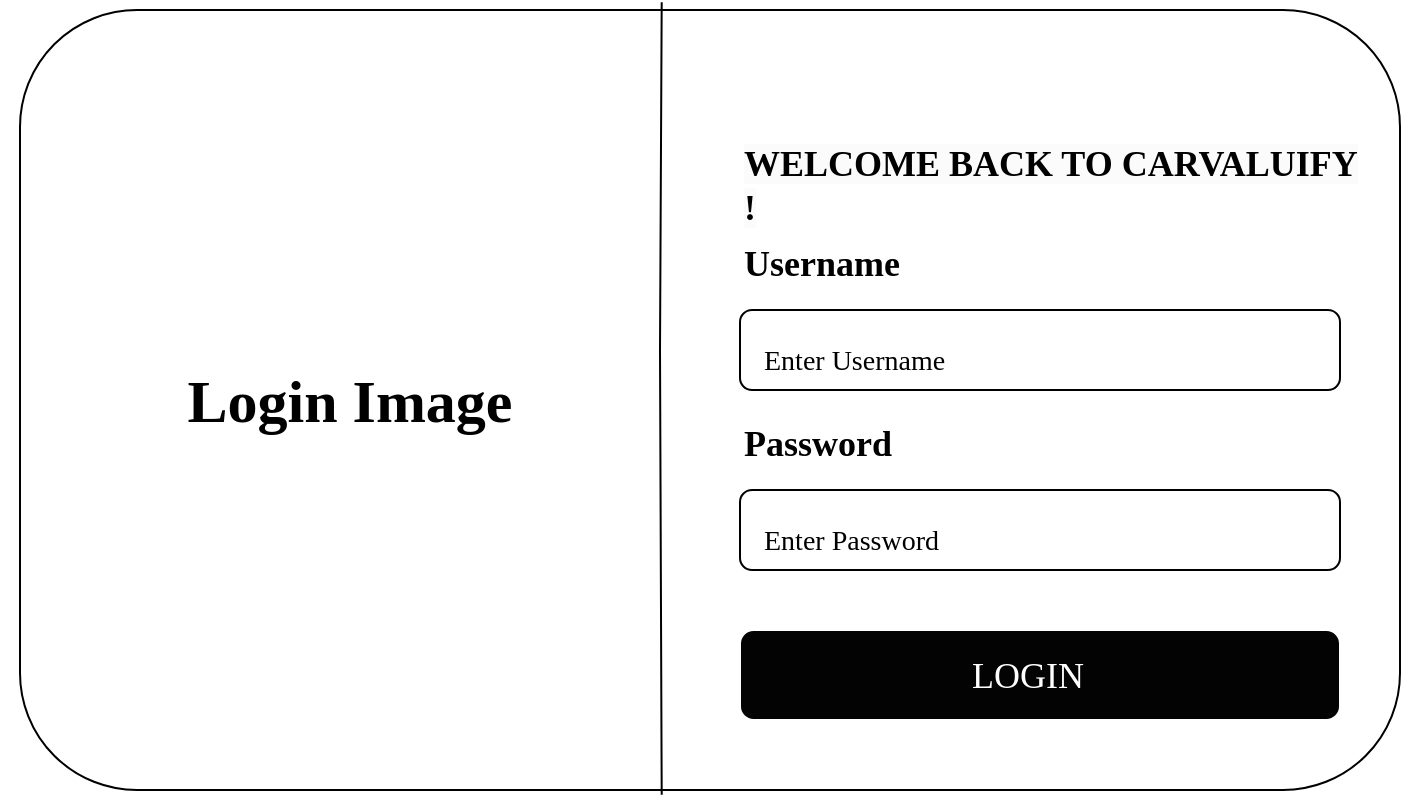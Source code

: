 <mxfile version="22.1.5" type="gitlab">
  <diagram name="Page-1" id="3IYmXb0VKKJfQ0NsXWT5">
    <mxGraphModel dx="1313" dy="668" grid="1" gridSize="10" guides="1" tooltips="1" connect="1" arrows="1" fold="1" page="1" pageScale="1" pageWidth="827" pageHeight="1169" math="0" shadow="0">
      <root>
        <mxCell id="0" />
        <mxCell id="1" parent="0" />
        <mxCell id="nUGxLOJDifpx9dQ1bJr7-1" value="" style="rounded=1;whiteSpace=wrap;html=1;" vertex="1" parent="1">
          <mxGeometry x="80" y="310" width="690" height="390" as="geometry" />
        </mxCell>
        <mxCell id="nUGxLOJDifpx9dQ1bJr7-2" value="" style="endArrow=none;html=1;rounded=0;entryX=0.465;entryY=-0.01;entryDx=0;entryDy=0;exitX=0.465;exitY=1.006;exitDx=0;exitDy=0;exitPerimeter=0;entryPerimeter=0;" edge="1" parent="1" source="nUGxLOJDifpx9dQ1bJr7-1" target="nUGxLOJDifpx9dQ1bJr7-1">
          <mxGeometry width="50" height="50" relative="1" as="geometry">
            <mxPoint x="390" y="580" as="sourcePoint" />
            <mxPoint x="440" y="530" as="targetPoint" />
            <Array as="points">
              <mxPoint x="400" y="480" />
            </Array>
          </mxGeometry>
        </mxCell>
        <mxCell id="nUGxLOJDifpx9dQ1bJr7-3" value="&lt;h4 style=&quot;border-color: var(--border-color);&quot;&gt;&lt;font face=&quot;Poppins&quot;&gt;&lt;span style=&quot;font-size: 30px;&quot;&gt;Login Image&lt;/span&gt;&lt;/font&gt;&lt;/h4&gt;" style="text;html=1;strokeColor=none;fillColor=none;align=center;verticalAlign=middle;whiteSpace=wrap;rounded=0;" vertex="1" parent="1">
          <mxGeometry x="70" y="490" width="350" height="30" as="geometry" />
        </mxCell>
        <mxCell id="nUGxLOJDifpx9dQ1bJr7-4" value="&lt;span style=&quot;color: rgb(0, 0, 0); font-family: Poppins; font-size: 18px; font-style: normal; font-variant-ligatures: normal; font-variant-caps: normal; letter-spacing: normal; orphans: 2; text-align: center; text-indent: 0px; text-transform: none; widows: 2; word-spacing: 0px; -webkit-text-stroke-width: 0px; background-color: rgb(251, 251, 251); text-decoration-thickness: initial; text-decoration-style: initial; text-decoration-color: initial; float: none; display: inline !important;&quot;&gt;WELCOME BACK TO CARVALUIFY !&lt;/span&gt;" style="text;whiteSpace=wrap;html=1;fontSize=18;fontStyle=1" vertex="1" parent="1">
          <mxGeometry x="440" y="370" width="310" height="120" as="geometry" />
        </mxCell>
        <mxCell id="nUGxLOJDifpx9dQ1bJr7-5" value="&lt;div style=&quot;text-align: center;&quot;&gt;&lt;span style=&quot;background-color: initial;&quot;&gt;&lt;font face=&quot;Poppins&quot;&gt;Username&lt;/font&gt;&lt;/span&gt;&lt;/div&gt;" style="text;whiteSpace=wrap;html=1;fontSize=18;fontStyle=1" vertex="1" parent="1">
          <mxGeometry x="440" y="420" width="310" height="50" as="geometry" />
        </mxCell>
        <mxCell id="nUGxLOJDifpx9dQ1bJr7-6" value="" style="rounded=1;whiteSpace=wrap;html=1;" vertex="1" parent="1">
          <mxGeometry x="440" y="460" width="300" height="40" as="geometry" />
        </mxCell>
        <mxCell id="nUGxLOJDifpx9dQ1bJr7-7" value="&lt;div style=&quot;text-align: center; font-size: 14px;&quot;&gt;&lt;span style=&quot;background-color: initial; font-size: 14px;&quot;&gt;&lt;font face=&quot;Poppins&quot; style=&quot;font-size: 14px;&quot;&gt;Enter Username&lt;/font&gt;&lt;/span&gt;&lt;/div&gt;" style="text;whiteSpace=wrap;html=1;fontSize=14;fontStyle=0" vertex="1" parent="1">
          <mxGeometry x="450" y="470" width="310" height="50" as="geometry" />
        </mxCell>
        <mxCell id="nUGxLOJDifpx9dQ1bJr7-8" value="&lt;div style=&quot;text-align: center;&quot;&gt;&lt;span style=&quot;background-color: initial;&quot;&gt;&lt;font face=&quot;Poppins&quot;&gt;Password&lt;/font&gt;&lt;/span&gt;&lt;/div&gt;" style="text;whiteSpace=wrap;html=1;fontSize=18;fontStyle=1" vertex="1" parent="1">
          <mxGeometry x="440" y="510" width="310" height="50" as="geometry" />
        </mxCell>
        <mxCell id="nUGxLOJDifpx9dQ1bJr7-9" value="" style="rounded=1;whiteSpace=wrap;html=1;" vertex="1" parent="1">
          <mxGeometry x="440" y="550" width="300" height="40" as="geometry" />
        </mxCell>
        <mxCell id="nUGxLOJDifpx9dQ1bJr7-10" value="&lt;div style=&quot;text-align: center; font-size: 14px;&quot;&gt;&lt;span style=&quot;background-color: initial; font-size: 14px;&quot;&gt;&lt;font face=&quot;Poppins&quot; style=&quot;font-size: 14px;&quot;&gt;Enter Password&lt;/font&gt;&lt;/span&gt;&lt;/div&gt;" style="text;whiteSpace=wrap;html=1;fontSize=14;fontStyle=0" vertex="1" parent="1">
          <mxGeometry x="450" y="560" width="310" height="50" as="geometry" />
        </mxCell>
        <mxCell id="nUGxLOJDifpx9dQ1bJr7-12" style="edgeStyle=orthogonalEdgeStyle;rounded=0;orthogonalLoop=1;jettySize=auto;html=1;exitX=0.5;exitY=1;exitDx=0;exitDy=0;" edge="1" parent="1">
          <mxGeometry relative="1" as="geometry">
            <mxPoint x="495.5" y="675" as="sourcePoint" />
            <mxPoint x="495.5" y="675" as="targetPoint" />
          </mxGeometry>
        </mxCell>
        <mxCell id="nUGxLOJDifpx9dQ1bJr7-13" value="" style="rounded=1;whiteSpace=wrap;html=1;labelBackgroundColor=#FF334E;fillColor=#030303;strokeColor=#FFFFFF;" vertex="1" parent="1">
          <mxGeometry x="440" y="620" width="300" height="45" as="geometry" />
        </mxCell>
        <mxCell id="nUGxLOJDifpx9dQ1bJr7-14" value="LOGIN" style="text;html=1;strokeColor=none;fillColor=none;align=center;verticalAlign=middle;whiteSpace=wrap;rounded=0;fontFamily=Poppins;fontSource=https%3A%2F%2Ffonts.googleapis.com%2Fcss%3Ffamily%3DPoppins;fontSize=18;fontColor=#FFFFFF;fontStyle=0" vertex="1" parent="1">
          <mxGeometry x="414" y="607.5" width="340" height="70" as="geometry" />
        </mxCell>
      </root>
    </mxGraphModel>
  </diagram>
</mxfile>
